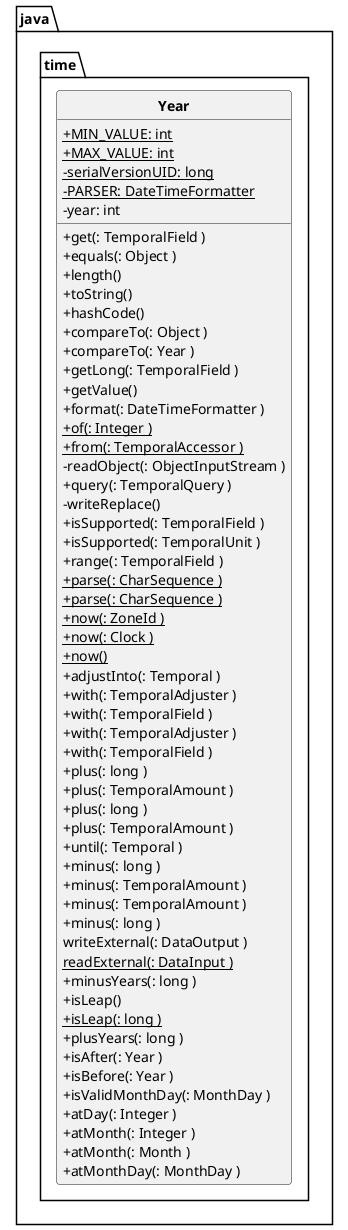@startuml

'UML GENER PAR CODE :)

skinparam style strictuml
skinparam classAttributeIconSize 0
skinparam classFontStyle Bold
hide empty members

package java.time
{
class java.time.Year{
+{static}MIN_VALUE: int
+{static}MAX_VALUE: int
-{static}serialVersionUID: long
-{static}PARSER: DateTimeFormatter
-year: int
+get(: TemporalField )
+equals(: Object )
+length()
+toString()
+hashCode()
+compareTo(: Object )
+compareTo(: Year )
+getLong(: TemporalField )
+getValue()
+format(: DateTimeFormatter )
+{static}of(: Integer )
+{static}from(: TemporalAccessor )
-readObject(: ObjectInputStream )
+query(: TemporalQuery )
-writeReplace()
+isSupported(: TemporalField )
+isSupported(: TemporalUnit )
+range(: TemporalField )
+{static}parse(: CharSequence )
+{static}parse(: CharSequence )
+{static}now(: ZoneId )
+{static}now(: Clock )
+{static}now()
+adjustInto(: Temporal )
+with(: TemporalAdjuster )
+with(: TemporalField )
+with(: TemporalAdjuster )
+with(: TemporalField )
+plus(: long )
+plus(: TemporalAmount )
+plus(: long )
+plus(: TemporalAmount )
+until(: Temporal )
+minus(: long )
+minus(: TemporalAmount )
+minus(: TemporalAmount )
+minus(: long )
writeExternal(: DataOutput )
{static}readExternal(: DataInput )
+minusYears(: long )
+isLeap()
+{static}isLeap(: long )
+plusYears(: long )
+isAfter(: Year )
+isBefore(: Year )
+isValidMonthDay(: MonthDay )
+atDay(: Integer )
+atMonth(: Integer )
+atMonth(: Month )
+atMonthDay(: MonthDay )
}
}
@enduml
